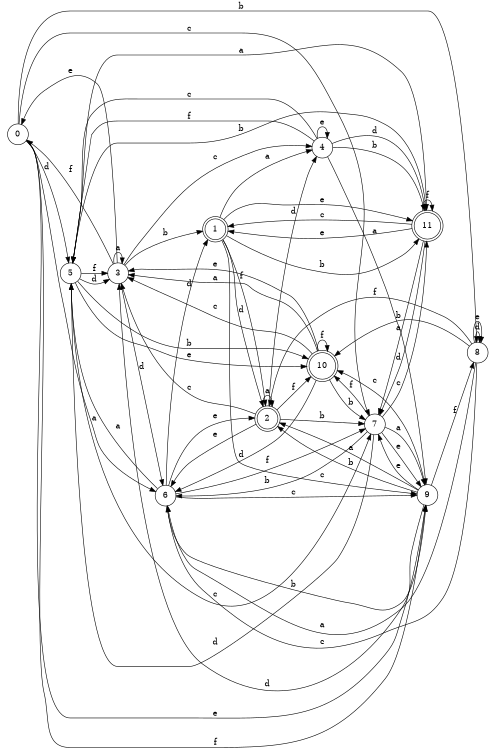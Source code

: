 digraph n10_3 {
__start0 [label="" shape="none"];

rankdir=LR;
size="8,5";

s0 [style="filled", color="black", fillcolor="white" shape="circle", label="0"];
s1 [style="rounded,filled", color="black", fillcolor="white" shape="doublecircle", label="1"];
s2 [style="rounded,filled", color="black", fillcolor="white" shape="doublecircle", label="2"];
s3 [style="filled", color="black", fillcolor="white" shape="circle", label="3"];
s4 [style="filled", color="black", fillcolor="white" shape="circle", label="4"];
s5 [style="filled", color="black", fillcolor="white" shape="circle", label="5"];
s6 [style="filled", color="black", fillcolor="white" shape="circle", label="6"];
s7 [style="filled", color="black", fillcolor="white" shape="circle", label="7"];
s8 [style="filled", color="black", fillcolor="white" shape="circle", label="8"];
s9 [style="filled", color="black", fillcolor="white" shape="circle", label="9"];
s10 [style="rounded,filled", color="black", fillcolor="white" shape="doublecircle", label="10"];
s11 [style="rounded,filled", color="black", fillcolor="white" shape="doublecircle", label="11"];
s0 -> s6 [label="a"];
s0 -> s8 [label="b"];
s0 -> s7 [label="c"];
s0 -> s5 [label="d"];
s0 -> s9 [label="e"];
s0 -> s9 [label="f"];
s1 -> s4 [label="a"];
s1 -> s11 [label="b"];
s1 -> s9 [label="c"];
s1 -> s2 [label="d"];
s1 -> s11 [label="e"];
s1 -> s2 [label="f"];
s2 -> s2 [label="a"];
s2 -> s7 [label="b"];
s2 -> s3 [label="c"];
s2 -> s4 [label="d"];
s2 -> s6 [label="e"];
s2 -> s10 [label="f"];
s3 -> s3 [label="a"];
s3 -> s1 [label="b"];
s3 -> s4 [label="c"];
s3 -> s6 [label="d"];
s3 -> s0 [label="e"];
s3 -> s0 [label="f"];
s4 -> s9 [label="a"];
s4 -> s11 [label="b"];
s4 -> s5 [label="c"];
s4 -> s11 [label="d"];
s4 -> s4 [label="e"];
s4 -> s5 [label="f"];
s5 -> s11 [label="a"];
s5 -> s10 [label="b"];
s5 -> s7 [label="c"];
s5 -> s3 [label="d"];
s5 -> s10 [label="e"];
s5 -> s3 [label="f"];
s6 -> s5 [label="a"];
s6 -> s9 [label="b"];
s6 -> s9 [label="c"];
s6 -> s1 [label="d"];
s6 -> s2 [label="e"];
s6 -> s7 [label="f"];
s7 -> s9 [label="a"];
s7 -> s6 [label="b"];
s7 -> s11 [label="c"];
s7 -> s5 [label="d"];
s7 -> s9 [label="e"];
s7 -> s10 [label="f"];
s8 -> s6 [label="a"];
s8 -> s10 [label="b"];
s8 -> s6 [label="c"];
s8 -> s8 [label="d"];
s8 -> s8 [label="e"];
s8 -> s2 [label="f"];
s9 -> s2 [label="a"];
s9 -> s2 [label="b"];
s9 -> s10 [label="c"];
s9 -> s3 [label="d"];
s9 -> s7 [label="e"];
s9 -> s8 [label="f"];
s10 -> s3 [label="a"];
s10 -> s7 [label="b"];
s10 -> s3 [label="c"];
s10 -> s6 [label="d"];
s10 -> s3 [label="e"];
s10 -> s10 [label="f"];
s11 -> s7 [label="a"];
s11 -> s5 [label="b"];
s11 -> s1 [label="c"];
s11 -> s7 [label="d"];
s11 -> s1 [label="e"];
s11 -> s11 [label="f"];

}